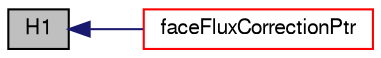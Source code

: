 digraph "H1"
{
  bgcolor="transparent";
  edge [fontname="FreeSans",fontsize="10",labelfontname="FreeSans",labelfontsize="10"];
  node [fontname="FreeSans",fontsize="10",shape=record];
  rankdir="LR";
  Node5528 [label="H1",height=0.2,width=0.4,color="black", fillcolor="grey75", style="filled", fontcolor="black"];
  Node5528 -> Node5529 [dir="back",color="midnightblue",fontsize="10",style="solid",fontname="FreeSans"];
  Node5529 [label="faceFluxCorrectionPtr",height=0.2,width=0.4,color="red",URL="$a22358.html#abca4d525cb7a95854e0bbc373847fef2",tooltip="Return pointer to face-flux non-orthogonal correction field. "];
}
